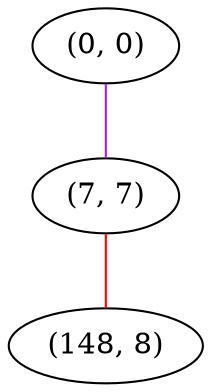 graph "" {
"(0, 0)";
"(7, 7)";
"(148, 8)";
"(0, 0)" -- "(7, 7)"  [color=purple, key=0, weight=4];
"(7, 7)" -- "(148, 8)"  [color=red, key=0, weight=1];
}
